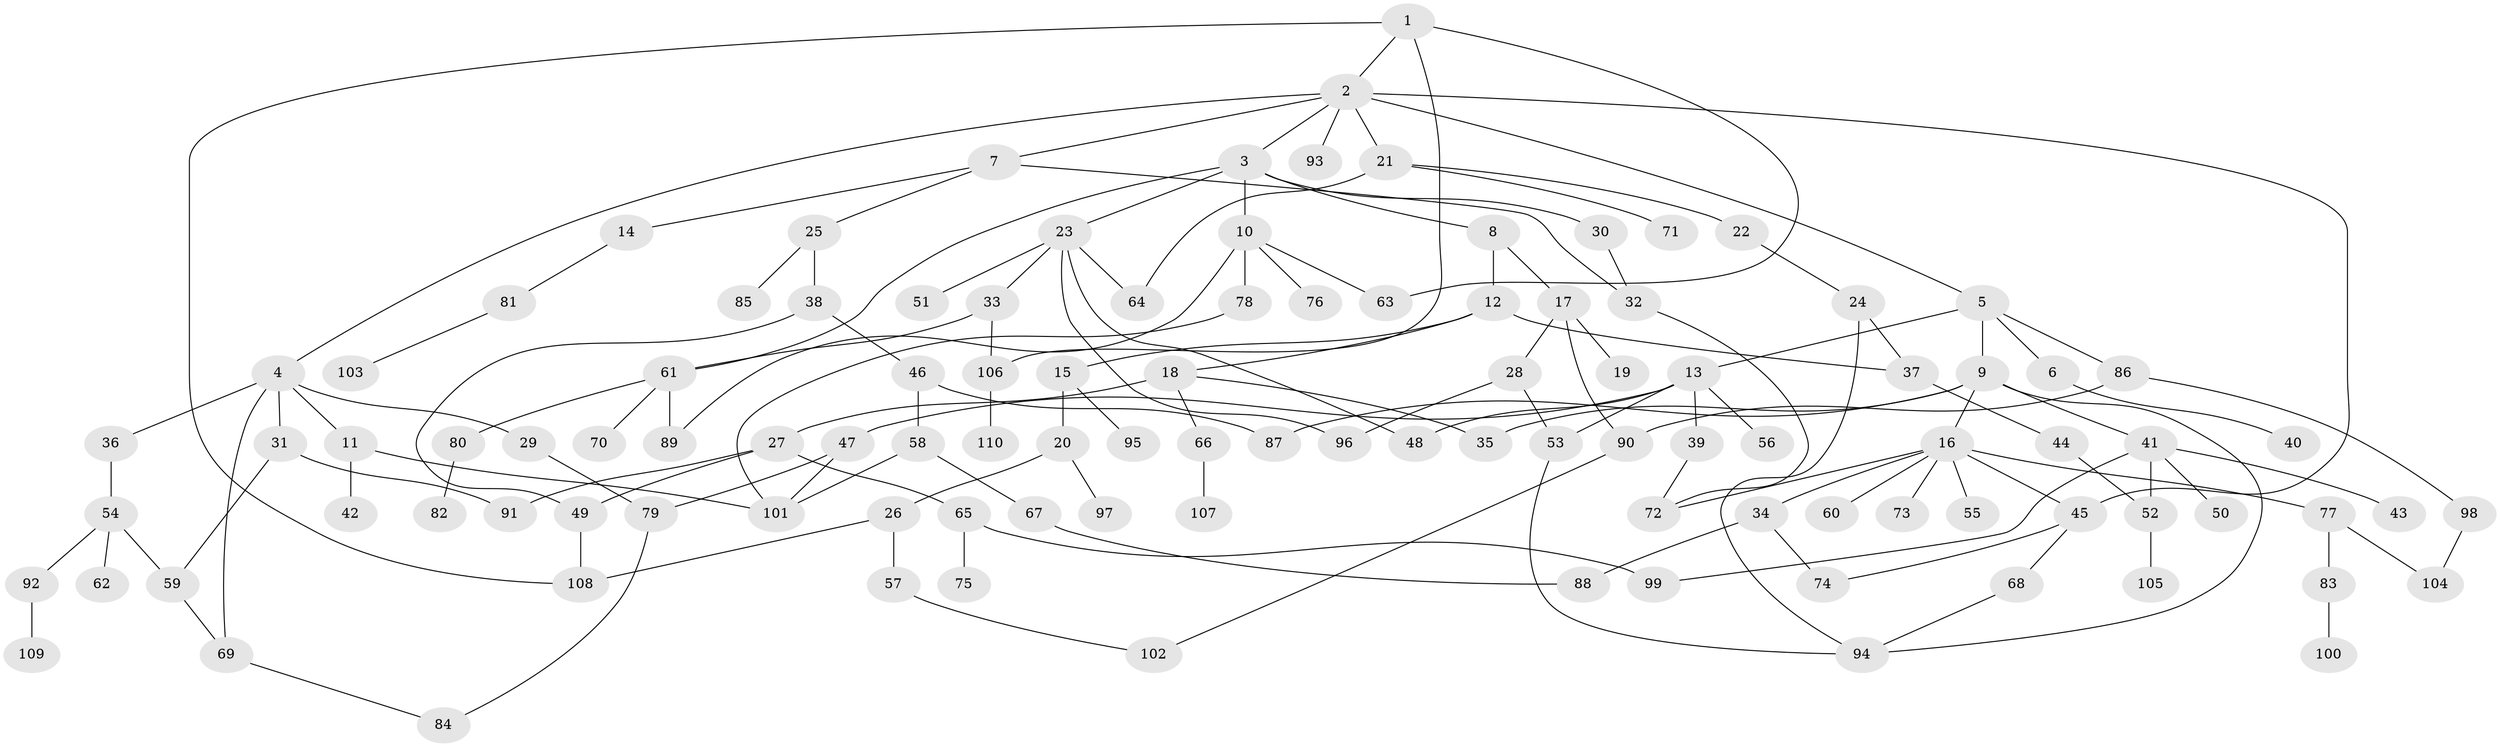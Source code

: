 // Generated by graph-tools (version 1.1) at 2025/42/03/09/25 04:42:17]
// undirected, 110 vertices, 145 edges
graph export_dot {
graph [start="1"]
  node [color=gray90,style=filled];
  1;
  2;
  3;
  4;
  5;
  6;
  7;
  8;
  9;
  10;
  11;
  12;
  13;
  14;
  15;
  16;
  17;
  18;
  19;
  20;
  21;
  22;
  23;
  24;
  25;
  26;
  27;
  28;
  29;
  30;
  31;
  32;
  33;
  34;
  35;
  36;
  37;
  38;
  39;
  40;
  41;
  42;
  43;
  44;
  45;
  46;
  47;
  48;
  49;
  50;
  51;
  52;
  53;
  54;
  55;
  56;
  57;
  58;
  59;
  60;
  61;
  62;
  63;
  64;
  65;
  66;
  67;
  68;
  69;
  70;
  71;
  72;
  73;
  74;
  75;
  76;
  77;
  78;
  79;
  80;
  81;
  82;
  83;
  84;
  85;
  86;
  87;
  88;
  89;
  90;
  91;
  92;
  93;
  94;
  95;
  96;
  97;
  98;
  99;
  100;
  101;
  102;
  103;
  104;
  105;
  106;
  107;
  108;
  109;
  110;
  1 -- 2;
  1 -- 63;
  1 -- 108;
  1 -- 106;
  2 -- 3;
  2 -- 4;
  2 -- 5;
  2 -- 7;
  2 -- 21;
  2 -- 45;
  2 -- 93;
  3 -- 8;
  3 -- 10;
  3 -- 23;
  3 -- 30;
  3 -- 61;
  4 -- 11;
  4 -- 29;
  4 -- 31;
  4 -- 36;
  4 -- 69;
  5 -- 6;
  5 -- 9;
  5 -- 13;
  5 -- 86;
  6 -- 40;
  7 -- 14;
  7 -- 25;
  7 -- 32;
  8 -- 12;
  8 -- 17;
  9 -- 16;
  9 -- 35;
  9 -- 41;
  9 -- 87;
  9 -- 94;
  10 -- 76;
  10 -- 78;
  10 -- 89;
  10 -- 63;
  11 -- 42;
  11 -- 101;
  12 -- 15;
  12 -- 18;
  12 -- 37;
  13 -- 39;
  13 -- 47;
  13 -- 53;
  13 -- 56;
  13 -- 48;
  14 -- 81;
  15 -- 20;
  15 -- 95;
  16 -- 34;
  16 -- 55;
  16 -- 60;
  16 -- 72;
  16 -- 73;
  16 -- 77;
  16 -- 45;
  17 -- 19;
  17 -- 28;
  17 -- 90;
  18 -- 27;
  18 -- 66;
  18 -- 35;
  20 -- 26;
  20 -- 97;
  21 -- 22;
  21 -- 64;
  21 -- 71;
  22 -- 24;
  23 -- 33;
  23 -- 48;
  23 -- 51;
  23 -- 96;
  23 -- 64;
  24 -- 37;
  24 -- 94;
  25 -- 38;
  25 -- 85;
  26 -- 57;
  26 -- 108;
  27 -- 49;
  27 -- 65;
  27 -- 91;
  28 -- 96;
  28 -- 53;
  29 -- 79;
  30 -- 32;
  31 -- 91;
  31 -- 59;
  32 -- 72;
  33 -- 106;
  33 -- 61;
  34 -- 74;
  34 -- 88;
  36 -- 54;
  37 -- 44;
  38 -- 46;
  38 -- 49;
  39 -- 72;
  41 -- 43;
  41 -- 50;
  41 -- 52;
  41 -- 99;
  44 -- 52;
  45 -- 68;
  45 -- 74;
  46 -- 58;
  46 -- 87;
  47 -- 79;
  47 -- 101;
  49 -- 108;
  52 -- 105;
  53 -- 94;
  54 -- 59;
  54 -- 62;
  54 -- 92;
  57 -- 102;
  58 -- 67;
  58 -- 101;
  59 -- 69;
  61 -- 70;
  61 -- 80;
  61 -- 89;
  65 -- 75;
  65 -- 99;
  66 -- 107;
  67 -- 88;
  68 -- 94;
  69 -- 84;
  77 -- 83;
  77 -- 104;
  78 -- 101;
  79 -- 84;
  80 -- 82;
  81 -- 103;
  83 -- 100;
  86 -- 98;
  86 -- 90;
  90 -- 102;
  92 -- 109;
  98 -- 104;
  106 -- 110;
}
